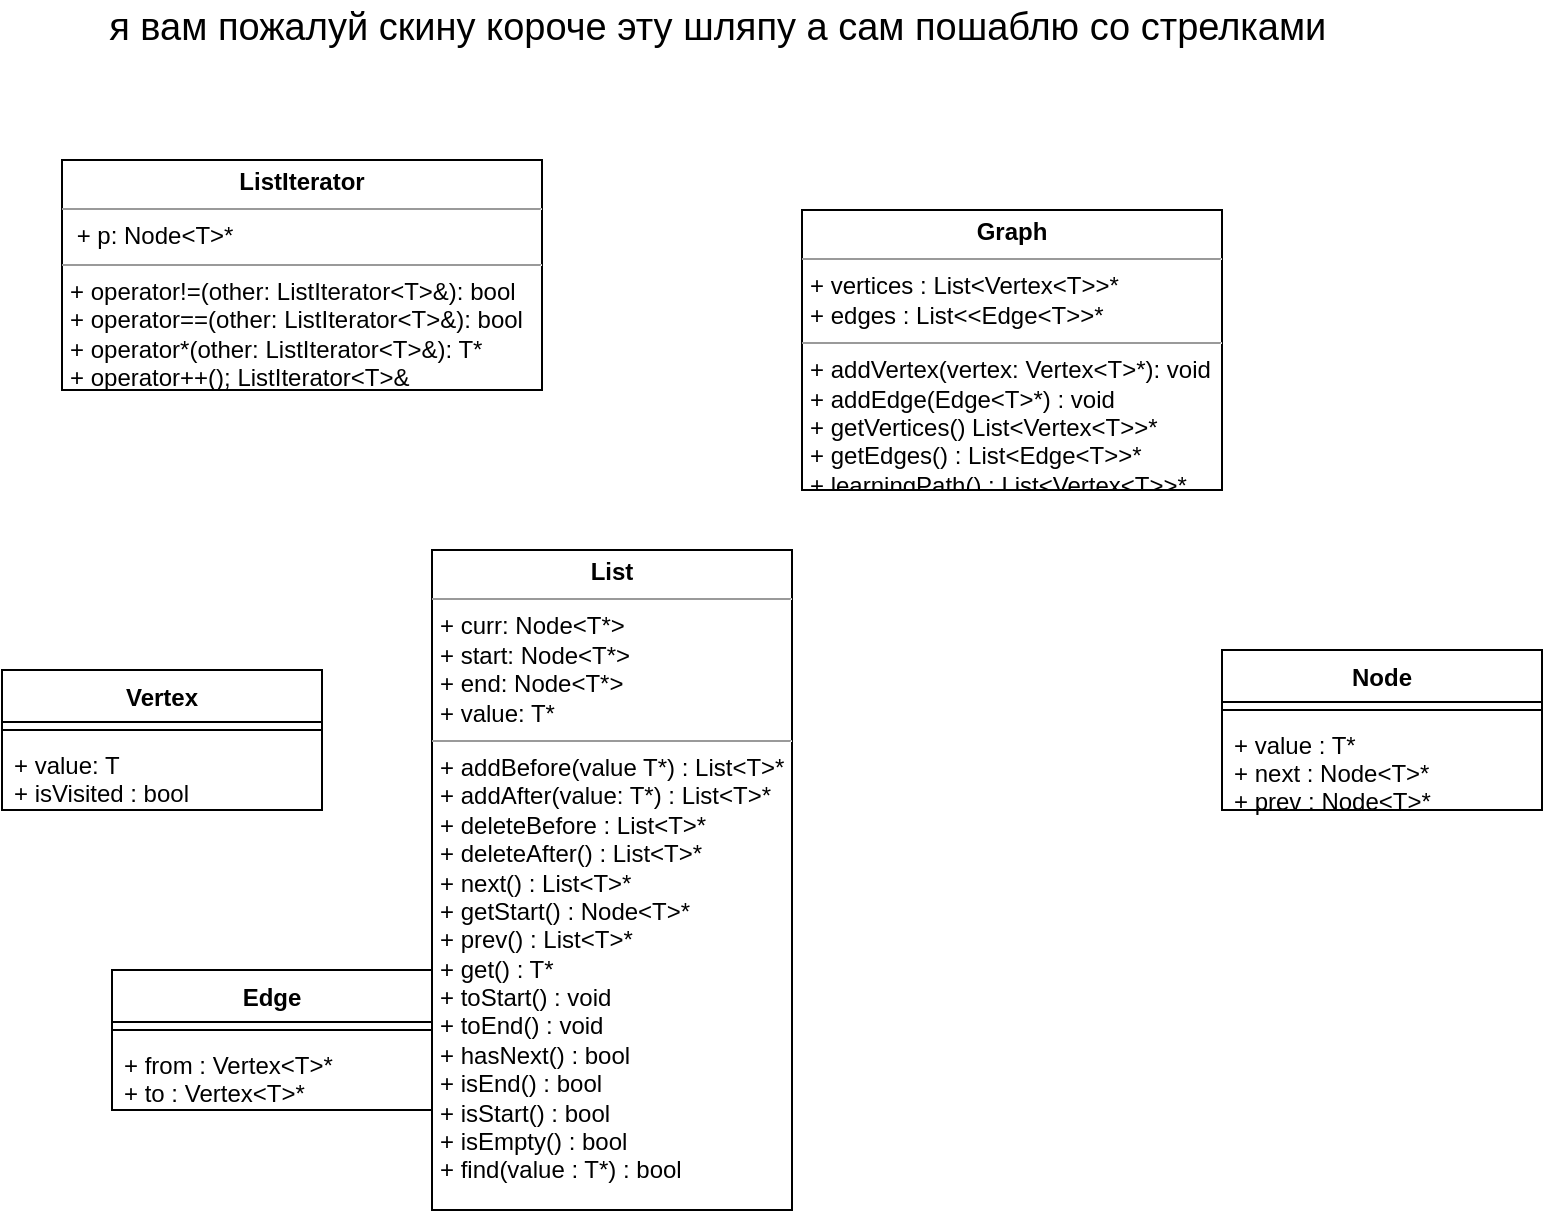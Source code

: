<mxfile version="13.1.1" type="github">
  <diagram id="kseK9sUrW2folhvouOjL" name="Страница 1">
    <mxGraphModel dx="1030" dy="1676" grid="1" gridSize="10" guides="1" tooltips="1" connect="1" arrows="1" fold="1" page="1" pageScale="1" pageWidth="850" pageHeight="1100" math="0" shadow="0">
      <root>
        <mxCell id="0" />
        <mxCell id="1" parent="0" />
        <mxCell id="5DHbwvcFjcHv_emhHEeE-2" style="edgeStyle=orthogonalEdgeStyle;rounded=0;orthogonalLoop=1;jettySize=auto;html=1;" parent="1" edge="1">
          <mxGeometry relative="1" as="geometry">
            <mxPoint x="260" y="300" as="sourcePoint" />
            <mxPoint x="260" y="300" as="targetPoint" />
          </mxGeometry>
        </mxCell>
        <mxCell id="5DHbwvcFjcHv_emhHEeE-1" value="&lt;p style=&quot;margin: 0px ; margin-top: 4px ; text-align: center&quot;&gt;&lt;b&gt;ListIterator&lt;/b&gt;&lt;/p&gt;&lt;hr size=&quot;1&quot;&gt;&lt;p style=&quot;margin: 0px ; margin-left: 4px&quot;&gt;&amp;nbsp;+ p: Node&amp;lt;T&amp;gt;*&lt;/p&gt;&lt;hr size=&quot;1&quot;&gt;&lt;p style=&quot;margin: 0px ; margin-left: 4px&quot;&gt;+ operator!=(other: ListIterator&amp;lt;T&amp;gt;&amp;amp;): bool&lt;/p&gt;&lt;p style=&quot;margin: 0px ; margin-left: 4px&quot;&gt;+ operator==(other: ListIterator&amp;lt;T&amp;gt;&amp;amp;): bool&lt;/p&gt;&lt;p style=&quot;margin: 0px ; margin-left: 4px&quot;&gt;+ operator*(other: ListIterator&amp;lt;T&amp;gt;&amp;amp;): T*&lt;/p&gt;&lt;p style=&quot;margin: 0px ; margin-left: 4px&quot;&gt;+ operator++(); ListIterator&amp;lt;T&amp;gt;&amp;amp;&lt;/p&gt;" style="verticalAlign=top;align=left;overflow=fill;fontSize=12;fontFamily=Helvetica;html=1;" parent="1" vertex="1">
          <mxGeometry x="60" y="55" width="240" height="115" as="geometry" />
        </mxCell>
        <mxCell id="5DHbwvcFjcHv_emhHEeE-3" value="&lt;p style=&quot;margin: 0px ; margin-top: 4px ; text-align: center&quot;&gt;&lt;b&gt;List&lt;/b&gt;&lt;/p&gt;&lt;hr size=&quot;1&quot;&gt;&lt;p style=&quot;margin: 0px ; margin-left: 4px&quot;&gt;+ curr: Node&amp;lt;T*&amp;gt;&lt;/p&gt;&lt;p style=&quot;margin: 0px ; margin-left: 4px&quot;&gt;+ start: Node&amp;lt;T*&amp;gt;&lt;/p&gt;&lt;p style=&quot;margin: 0px ; margin-left: 4px&quot;&gt;+ end: Node&amp;lt;T*&amp;gt;&lt;/p&gt;&lt;p style=&quot;margin: 0px ; margin-left: 4px&quot;&gt;+ value: T*&lt;/p&gt;&lt;hr size=&quot;1&quot;&gt;&lt;p style=&quot;margin: 0px ; margin-left: 4px&quot;&gt;&lt;span&gt;+ addBefore(value T*) : List&amp;lt;T&amp;gt;*&lt;/span&gt;&lt;br&gt;&lt;span&gt;+ addAfter(value: T*) : List&amp;lt;T&amp;gt;*&lt;/span&gt;&lt;br&gt;&lt;span&gt;+ deleteBefore : List&amp;lt;T&amp;gt;*&lt;/span&gt;&lt;br&gt;&lt;span&gt;+ deleteAfter() : List&amp;lt;T&amp;gt;*&lt;/span&gt;&lt;br&gt;&lt;span&gt;+ next() : List&amp;lt;T&amp;gt;*&lt;/span&gt;&lt;br&gt;&lt;span&gt;+ getStart() : Node&amp;lt;T&amp;gt;*&lt;/span&gt;&lt;br&gt;&lt;span&gt;+ prev() : List&amp;lt;T&amp;gt;*&lt;/span&gt;&lt;br&gt;&lt;span&gt;+ get() : T*&lt;/span&gt;&lt;br&gt;&lt;span&gt;+ toStart() : void&lt;/span&gt;&lt;br&gt;&lt;span&gt;+ toEnd() : void&lt;/span&gt;&lt;br&gt;&lt;span&gt;+ hasNext() : bool&lt;/span&gt;&lt;br&gt;&lt;span&gt;+ isEnd() : bool&lt;/span&gt;&lt;br&gt;&lt;span&gt;+ isStart() : bool&lt;/span&gt;&lt;br&gt;&lt;span&gt;+ isEmpty() : bool&lt;/span&gt;&lt;br&gt;&lt;span&gt;+ find(value : T*) : bool&lt;/span&gt;&lt;br&gt;&lt;/p&gt;" style="verticalAlign=top;align=left;overflow=fill;fontSize=12;fontFamily=Helvetica;html=1;" parent="1" vertex="1">
          <mxGeometry x="245" y="250" width="180" height="330" as="geometry" />
        </mxCell>
        <mxCell id="5DHbwvcFjcHv_emhHEeE-8" value="&lt;p style=&quot;margin: 0px ; margin-top: 4px ; text-align: center&quot;&gt;&lt;b&gt;Graph&lt;/b&gt;&lt;/p&gt;&lt;hr size=&quot;1&quot;&gt;&lt;p style=&quot;margin: 0px ; margin-left: 4px&quot;&gt;+ vertices : List&amp;lt;Vertex&amp;lt;T&amp;gt;&amp;gt;*&lt;/p&gt;&lt;p style=&quot;margin: 0px ; margin-left: 4px&quot;&gt;+ edges : List&amp;lt;&amp;lt;Edge&amp;lt;T&amp;gt;&amp;gt;*&lt;/p&gt;&lt;hr size=&quot;1&quot;&gt;&lt;p style=&quot;margin: 0px ; margin-left: 4px&quot;&gt;+ addVertex(vertex: Vertex&amp;lt;T&amp;gt;*): void&lt;/p&gt;&lt;p style=&quot;margin: 0px ; margin-left: 4px&quot;&gt;+ addEdge(Edge&amp;lt;T&amp;gt;*) : void&lt;/p&gt;&lt;p style=&quot;margin: 0px ; margin-left: 4px&quot;&gt;+ getVertices() List&amp;lt;Vertex&amp;lt;T&amp;gt;&amp;gt;*&lt;/p&gt;&lt;p style=&quot;margin: 0px ; margin-left: 4px&quot;&gt;+ getEdges() : List&amp;lt;Edge&amp;lt;T&amp;gt;&amp;gt;*&lt;/p&gt;&lt;p style=&quot;margin: 0px ; margin-left: 4px&quot;&gt;+ learningPath() : List&amp;lt;Vertex&amp;lt;T&amp;gt;&amp;gt;*&lt;/p&gt;" style="verticalAlign=top;align=left;overflow=fill;fontSize=12;fontFamily=Helvetica;html=1;" parent="1" vertex="1">
          <mxGeometry x="430" y="80" width="210" height="140" as="geometry" />
        </mxCell>
        <mxCell id="5DHbwvcFjcHv_emhHEeE-20" value="Node" style="swimlane;fontStyle=1;align=center;verticalAlign=top;childLayout=stackLayout;horizontal=1;startSize=26;horizontalStack=0;resizeParent=1;resizeParentMax=0;resizeLast=0;collapsible=1;marginBottom=0;" parent="1" vertex="1">
          <mxGeometry x="640" y="300" width="160" height="80" as="geometry" />
        </mxCell>
        <mxCell id="5DHbwvcFjcHv_emhHEeE-22" value="" style="line;strokeWidth=1;fillColor=none;align=left;verticalAlign=middle;spacingTop=-1;spacingLeft=3;spacingRight=3;rotatable=0;labelPosition=right;points=[];portConstraint=eastwest;" parent="5DHbwvcFjcHv_emhHEeE-20" vertex="1">
          <mxGeometry y="26" width="160" height="8" as="geometry" />
        </mxCell>
        <mxCell id="5DHbwvcFjcHv_emhHEeE-23" value="+ value : T*&#xa;+ next : Node&lt;T&gt;*&#xa;+ prev : Node&lt;T&gt;*" style="text;strokeColor=none;fillColor=none;align=left;verticalAlign=top;spacingLeft=4;spacingRight=4;overflow=hidden;rotatable=0;points=[[0,0.5],[1,0.5]];portConstraint=eastwest;" parent="5DHbwvcFjcHv_emhHEeE-20" vertex="1">
          <mxGeometry y="34" width="160" height="46" as="geometry" />
        </mxCell>
        <mxCell id="VGIbdxzOlUNpBuNSaY6e-1" value="&lt;font style=&quot;font-size: 19px&quot;&gt;я вам пожалуй скину короче эту шляпу а сам пошаблю со стрелками&amp;nbsp;&lt;br&gt;&amp;nbsp; &amp;nbsp; &amp;nbsp;&lt;br&gt;&lt;/font&gt;" style="text;html=1;align=center;verticalAlign=middle;resizable=0;points=[];autosize=1;fontSize=18;" vertex="1" parent="1">
          <mxGeometry x="75" y="-25" width="630" height="50" as="geometry" />
        </mxCell>
        <mxCell id="5DHbwvcFjcHv_emhHEeE-12" value="Edge" style="swimlane;fontStyle=1;align=center;verticalAlign=top;childLayout=stackLayout;horizontal=1;startSize=26;horizontalStack=0;resizeParent=1;resizeParentMax=0;resizeLast=0;collapsible=1;marginBottom=0;" parent="1" vertex="1">
          <mxGeometry x="85" y="460" width="160" height="70" as="geometry" />
        </mxCell>
        <mxCell id="5DHbwvcFjcHv_emhHEeE-14" value="" style="line;strokeWidth=1;fillColor=none;align=left;verticalAlign=middle;spacingTop=-1;spacingLeft=3;spacingRight=3;rotatable=0;labelPosition=right;points=[];portConstraint=eastwest;" parent="5DHbwvcFjcHv_emhHEeE-12" vertex="1">
          <mxGeometry y="26" width="160" height="8" as="geometry" />
        </mxCell>
        <mxCell id="5DHbwvcFjcHv_emhHEeE-15" value="+ from : Vertex&lt;T&gt;*&#xa;+ to : Vertex&lt;T&gt;*" style="text;strokeColor=none;fillColor=none;align=left;verticalAlign=top;spacingLeft=4;spacingRight=4;overflow=hidden;rotatable=0;points=[[0,0.5],[1,0.5]];portConstraint=eastwest;" parent="5DHbwvcFjcHv_emhHEeE-12" vertex="1">
          <mxGeometry y="34" width="160" height="36" as="geometry" />
        </mxCell>
        <mxCell id="5DHbwvcFjcHv_emhHEeE-16" value="Vertex" style="swimlane;fontStyle=1;align=center;verticalAlign=top;childLayout=stackLayout;horizontal=1;startSize=26;horizontalStack=0;resizeParent=1;resizeParentMax=0;resizeLast=0;collapsible=1;marginBottom=0;" parent="1" vertex="1">
          <mxGeometry x="30" y="310" width="160" height="70" as="geometry" />
        </mxCell>
        <mxCell id="5DHbwvcFjcHv_emhHEeE-18" value="" style="line;strokeWidth=1;fillColor=none;align=left;verticalAlign=middle;spacingTop=-1;spacingLeft=3;spacingRight=3;rotatable=0;labelPosition=right;points=[];portConstraint=eastwest;" parent="5DHbwvcFjcHv_emhHEeE-16" vertex="1">
          <mxGeometry y="26" width="160" height="8" as="geometry" />
        </mxCell>
        <mxCell id="5DHbwvcFjcHv_emhHEeE-19" value="+ value: T&#xa;+ isVisited : bool" style="text;strokeColor=none;fillColor=none;align=left;verticalAlign=top;spacingLeft=4;spacingRight=4;overflow=hidden;rotatable=0;points=[[0,0.5],[1,0.5]];portConstraint=eastwest;" parent="5DHbwvcFjcHv_emhHEeE-16" vertex="1">
          <mxGeometry y="34" width="160" height="36" as="geometry" />
        </mxCell>
      </root>
    </mxGraphModel>
  </diagram>
</mxfile>
